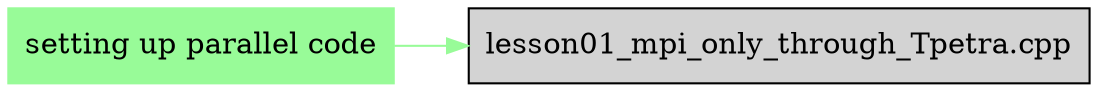 digraph bettersoftware {
            rankdir = LR;
            ratio = fill;
            node [style=filled];
            node [shape = box];
"setting up parallel code" ->  "lesson01_mpi_only_through_Tpetra.cpp" [colorscheme="svg" color="palegreen"];
"setting up parallel code" [colorscheme="svg" color="palegreen"];
}